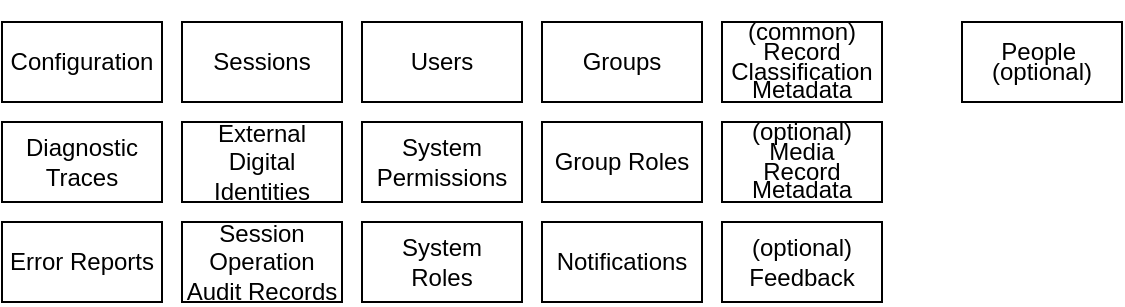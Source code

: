 <mxfile version="20.2.3" type="google"><diagram id="Gx-Rl_5088a6v0twdBlN" name="Page-1"><mxGraphModel grid="1" page="1" gridSize="10" guides="1" tooltips="1" connect="1" arrows="1" fold="1" pageScale="1" pageWidth="827" pageHeight="1169" math="0" shadow="0"><root><mxCell id="0"/><mxCell id="1" parent="0"/><mxCell id="AwKRCKsYp_Zql597YxCl-1" value="Configuration" style="rounded=0;whiteSpace=wrap;html=1;" vertex="1" parent="1"><mxGeometry x="80" y="120" width="80" height="40" as="geometry"/></mxCell><mxCell id="AwKRCKsYp_Zql597YxCl-2" value="Diagnostic Traces" style="rounded=0;whiteSpace=wrap;html=1;" vertex="1" parent="1"><mxGeometry x="80" y="170" width="80" height="40" as="geometry"/></mxCell><mxCell id="AwKRCKsYp_Zql597YxCl-3" value="Error Reports" style="rounded=0;whiteSpace=wrap;html=1;" vertex="1" parent="1"><mxGeometry x="80" y="220" width="80" height="40" as="geometry"/></mxCell><mxCell id="AwKRCKsYp_Zql597YxCl-4" value="System Permissions" style="rounded=0;whiteSpace=wrap;html=1;" vertex="1" parent="1"><mxGeometry x="260" y="170" width="80" height="40" as="geometry"/></mxCell><mxCell id="AwKRCKsYp_Zql597YxCl-5" value="Sessions" style="rounded=0;whiteSpace=wrap;html=1;" vertex="1" parent="1"><mxGeometry x="170" y="120" width="80" height="40" as="geometry"/></mxCell><mxCell id="AwKRCKsYp_Zql597YxCl-6" value="Session Operation Audit Records" style="rounded=0;whiteSpace=wrap;html=1;" vertex="1" parent="1"><mxGeometry x="170" y="220" width="80" height="40" as="geometry"/></mxCell><mxCell id="AwKRCKsYp_Zql597YxCl-7" value="External Digital Identities" style="rounded=0;whiteSpace=wrap;html=1;" vertex="1" parent="1"><mxGeometry x="170" y="170" width="80" height="40" as="geometry"/></mxCell><mxCell id="AwKRCKsYp_Zql597YxCl-8" value="Users" style="rounded=0;whiteSpace=wrap;html=1;" vertex="1" parent="1"><mxGeometry x="260" y="120" width="80" height="40" as="geometry"/></mxCell><mxCell id="AwKRCKsYp_Zql597YxCl-9" value="Notifications" style="rounded=0;whiteSpace=wrap;html=1;" vertex="1" parent="1"><mxGeometry x="350" y="220" width="80" height="40" as="geometry"/></mxCell><mxCell id="AwKRCKsYp_Zql597YxCl-10" value="&lt;p style=&quot;line-height: 0.8;&quot;&gt;(common)&lt;br&gt;Record Classification&lt;br&gt;Metadata&lt;/p&gt;" style="rounded=0;whiteSpace=wrap;html=1;" vertex="1" parent="1"><mxGeometry x="440" y="120" width="80" height="40" as="geometry"/></mxCell><mxCell id="AwKRCKsYp_Zql597YxCl-11" value="&lt;p style=&quot;line-height: 0.8;&quot;&gt;(optional)&lt;br&gt;Media&lt;br&gt;Record&lt;br&gt;Metadata&lt;/p&gt;" style="rounded=0;whiteSpace=wrap;html=1;" vertex="1" parent="1"><mxGeometry x="440" y="170" width="80" height="40" as="geometry"/></mxCell><mxCell id="AwKRCKsYp_Zql597YxCl-12" value="(optional)&lt;br&gt;Feedback" style="rounded=0;whiteSpace=wrap;html=1;" vertex="1" parent="1"><mxGeometry x="440" y="220" width="80" height="40" as="geometry"/></mxCell><mxCell id="AwKRCKsYp_Zql597YxCl-13" value="System &lt;br&gt;Roles" style="rounded=0;whiteSpace=wrap;html=1;" vertex="1" parent="1"><mxGeometry x="260" y="220" width="80" height="40" as="geometry"/></mxCell><mxCell id="AwKRCKsYp_Zql597YxCl-14" value="Groups" style="rounded=0;whiteSpace=wrap;html=1;" vertex="1" parent="1"><mxGeometry x="350" y="120" width="80" height="40" as="geometry"/></mxCell><mxCell id="AwKRCKsYp_Zql597YxCl-15" value="Group Roles" style="rounded=0;whiteSpace=wrap;html=1;" vertex="1" parent="1"><mxGeometry x="350" y="170" width="80" height="40" as="geometry"/></mxCell><mxCell id="AwKRCKsYp_Zql597YxCl-16" value="&lt;p style=&quot;line-height: 0.8;&quot;&gt;People&amp;nbsp;&lt;br&gt;(optional)&lt;/p&gt;" style="rounded=0;whiteSpace=wrap;html=1;" vertex="1" parent="1"><mxGeometry x="560" y="120" width="80" height="40" as="geometry"/></mxCell></root></mxGraphModel></diagram></mxfile>